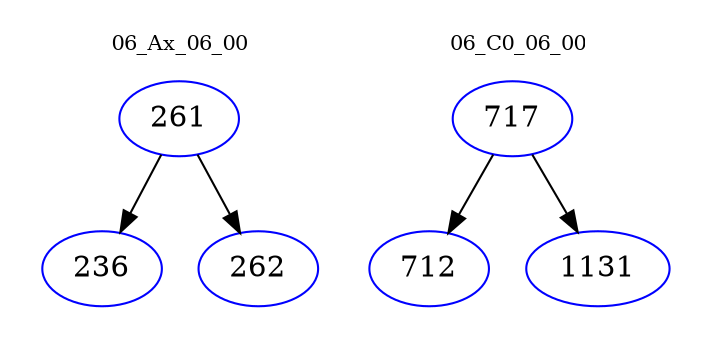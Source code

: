 digraph{
subgraph cluster_0 {
color = white
label = "06_Ax_06_00";
fontsize=10;
T0_261 [label="261", color="blue"]
T0_261 -> T0_236 [color="black"]
T0_236 [label="236", color="blue"]
T0_261 -> T0_262 [color="black"]
T0_262 [label="262", color="blue"]
}
subgraph cluster_1 {
color = white
label = "06_C0_06_00";
fontsize=10;
T1_717 [label="717", color="blue"]
T1_717 -> T1_712 [color="black"]
T1_712 [label="712", color="blue"]
T1_717 -> T1_1131 [color="black"]
T1_1131 [label="1131", color="blue"]
}
}

